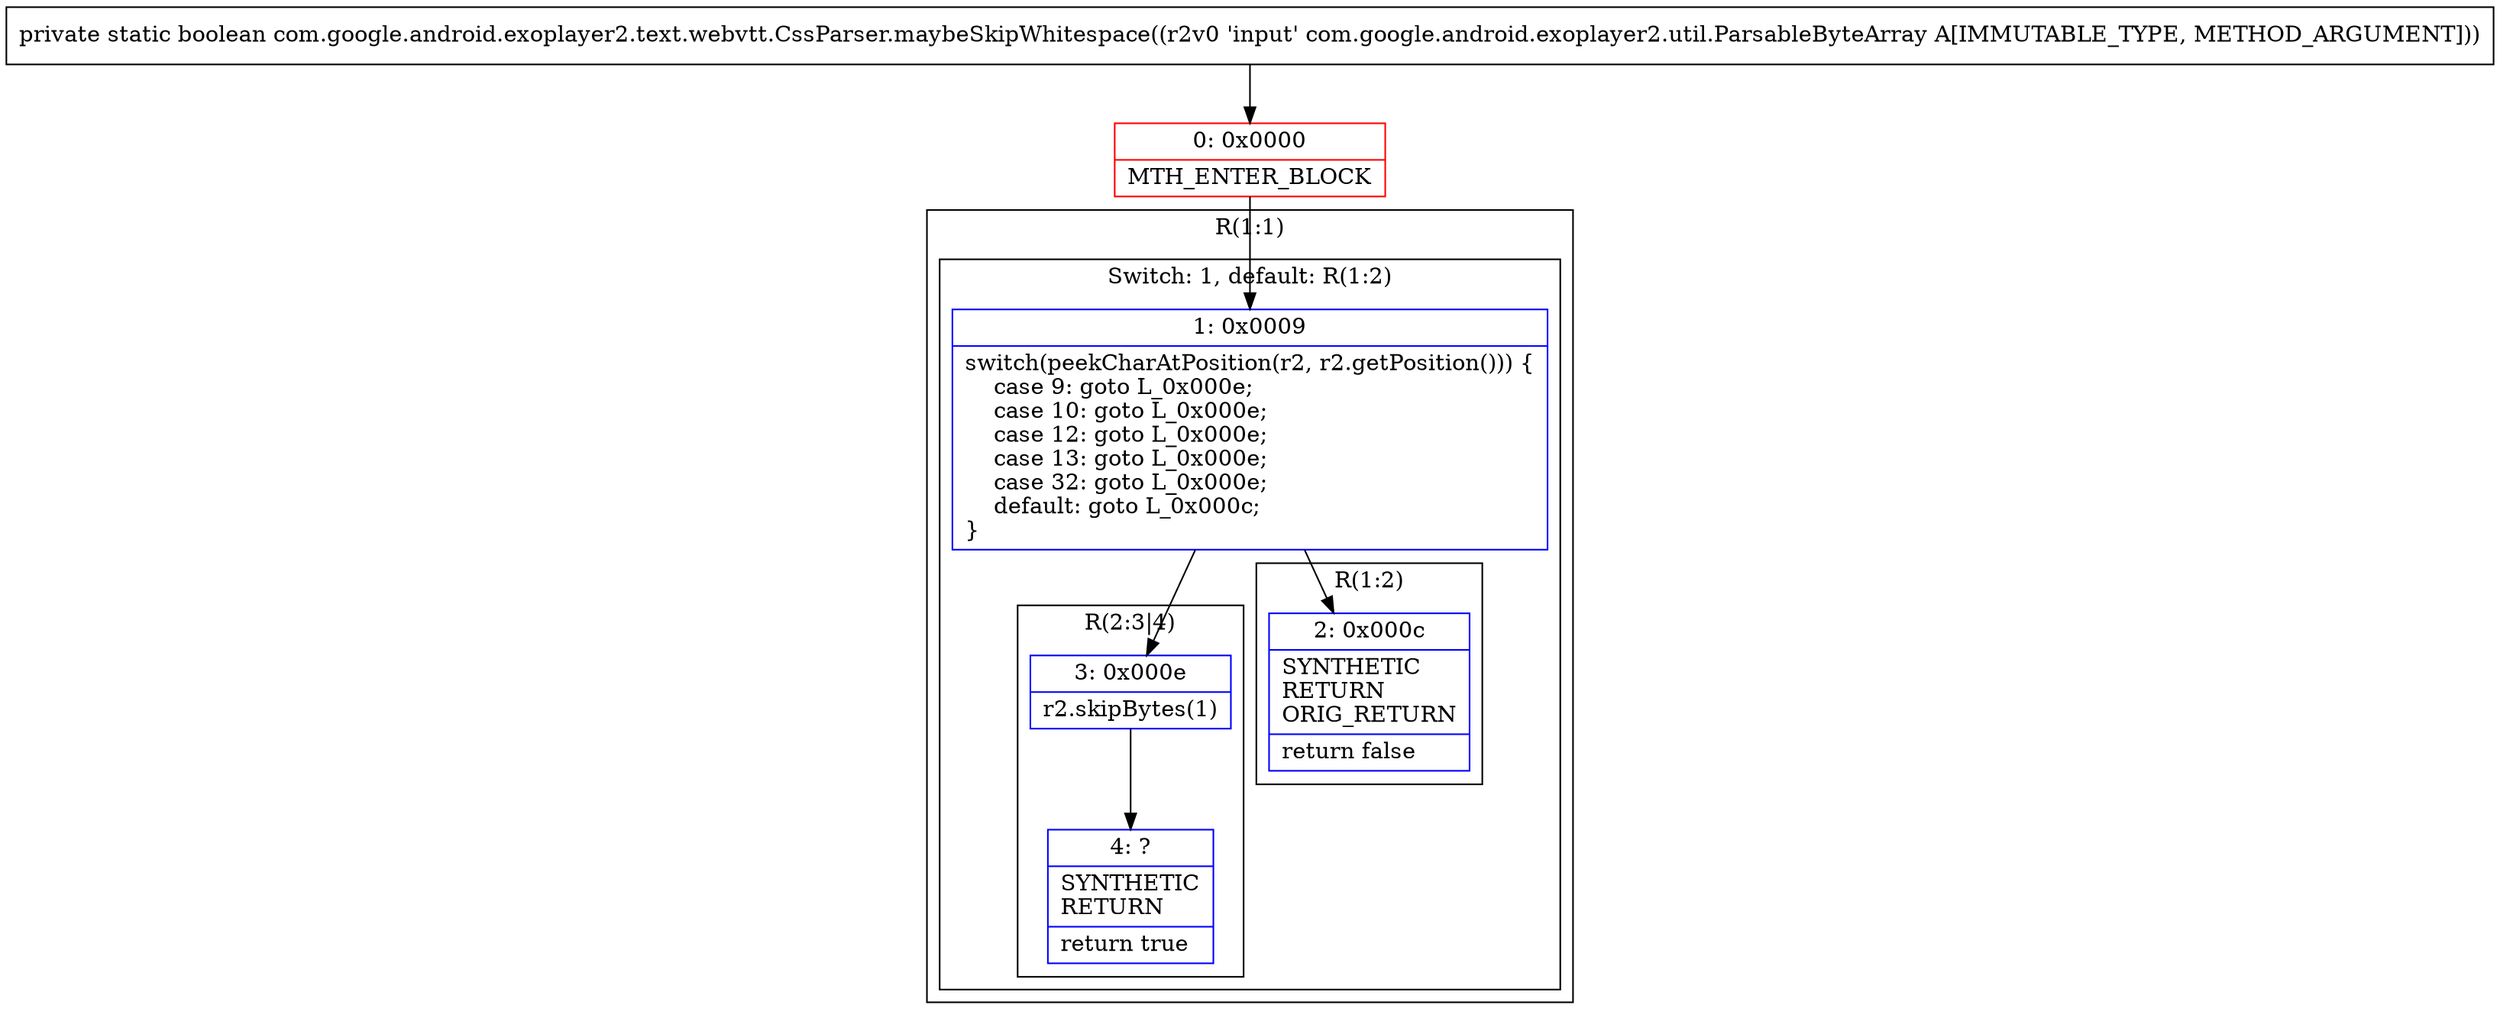 digraph "CFG forcom.google.android.exoplayer2.text.webvtt.CssParser.maybeSkipWhitespace(Lcom\/google\/android\/exoplayer2\/util\/ParsableByteArray;)Z" {
subgraph cluster_Region_305932767 {
label = "R(1:1)";
node [shape=record,color=blue];
subgraph cluster_SwitchRegion_1647314071 {
label = "Switch: 1, default: R(1:2)";
node [shape=record,color=blue];
Node_1 [shape=record,label="{1\:\ 0x0009|switch(peekCharAtPosition(r2, r2.getPosition())) \{\l    case 9: goto L_0x000e;\l    case 10: goto L_0x000e;\l    case 12: goto L_0x000e;\l    case 13: goto L_0x000e;\l    case 32: goto L_0x000e;\l    default: goto L_0x000c;\l\}\l}"];
subgraph cluster_Region_536652192 {
label = "R(2:3|4)";
node [shape=record,color=blue];
Node_3 [shape=record,label="{3\:\ 0x000e|r2.skipBytes(1)\l}"];
Node_4 [shape=record,label="{4\:\ ?|SYNTHETIC\lRETURN\l|return true\l}"];
}
subgraph cluster_Region_1104804097 {
label = "R(1:2)";
node [shape=record,color=blue];
Node_2 [shape=record,label="{2\:\ 0x000c|SYNTHETIC\lRETURN\lORIG_RETURN\l|return false\l}"];
}
}
}
Node_0 [shape=record,color=red,label="{0\:\ 0x0000|MTH_ENTER_BLOCK\l}"];
MethodNode[shape=record,label="{private static boolean com.google.android.exoplayer2.text.webvtt.CssParser.maybeSkipWhitespace((r2v0 'input' com.google.android.exoplayer2.util.ParsableByteArray A[IMMUTABLE_TYPE, METHOD_ARGUMENT])) }"];
MethodNode -> Node_0;
Node_1 -> Node_2;
Node_1 -> Node_3;
Node_3 -> Node_4;
Node_0 -> Node_1;
}

